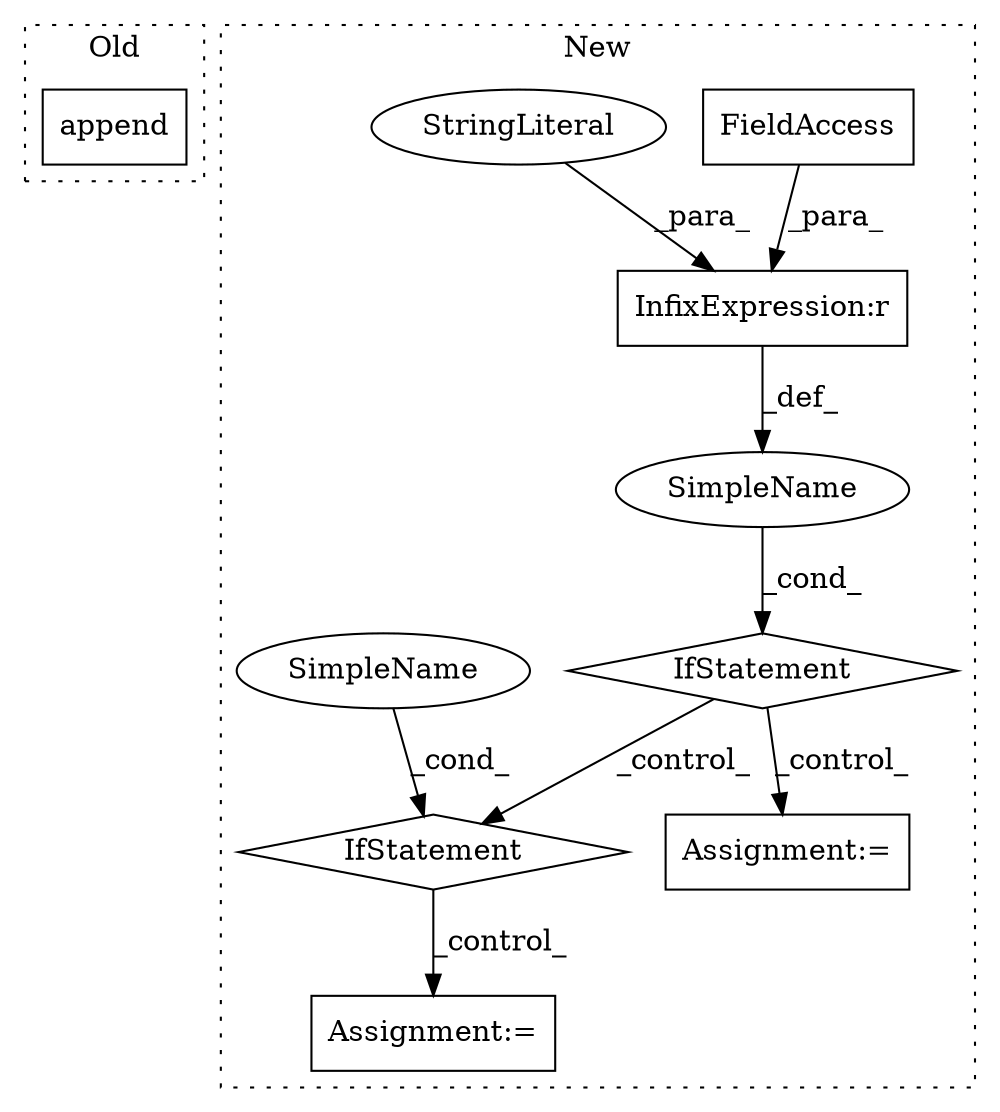 digraph G {
subgraph cluster0 {
1 [label="append" a="32" s="3747,3801" l="7,1" shape="box"];
label = "Old";
style="dotted";
}
subgraph cluster1 {
2 [label="IfStatement" a="25" s="3715,3745" l="4,2" shape="diamond"];
3 [label="Assignment:=" a="7" s="4080" l="1" shape="box"];
4 [label="SimpleName" a="42" s="" l="" shape="ellipse"];
5 [label="InfixExpression:r" a="27" s="3734" l="4" shape="box"];
6 [label="Assignment:=" a="7" s="3866" l="1" shape="box"];
7 [label="FieldAccess" a="22" s="3719" l="15" shape="box"];
8 [label="StringLiteral" a="45" s="3738" l="7" shape="ellipse"];
9 [label="IfStatement" a="25" s="4030,4062" l="4,2" shape="diamond"];
10 [label="SimpleName" a="42" s="" l="" shape="ellipse"];
label = "New";
style="dotted";
}
2 -> 6 [label="_control_"];
2 -> 9 [label="_control_"];
4 -> 2 [label="_cond_"];
5 -> 4 [label="_def_"];
7 -> 5 [label="_para_"];
8 -> 5 [label="_para_"];
9 -> 3 [label="_control_"];
10 -> 9 [label="_cond_"];
}